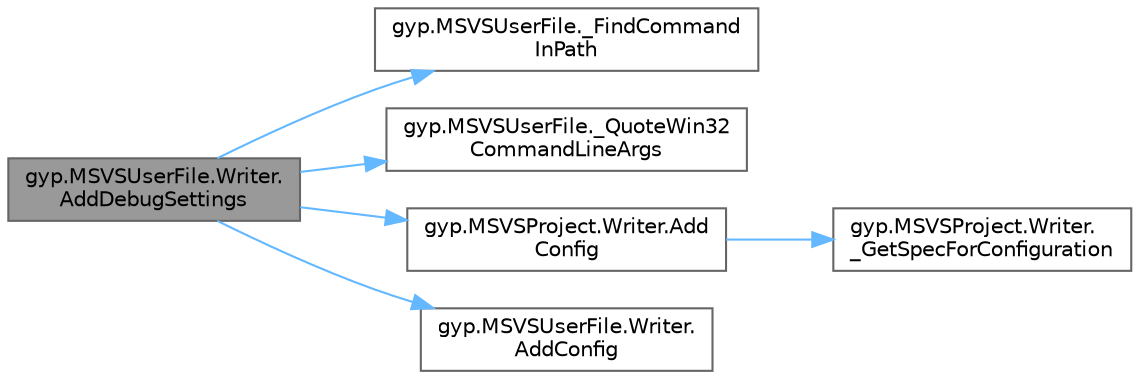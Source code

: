 digraph "gyp.MSVSUserFile.Writer.AddDebugSettings"
{
 // LATEX_PDF_SIZE
  bgcolor="transparent";
  edge [fontname=Helvetica,fontsize=10,labelfontname=Helvetica,labelfontsize=10];
  node [fontname=Helvetica,fontsize=10,shape=box,height=0.2,width=0.4];
  rankdir="LR";
  Node1 [id="Node000001",label="gyp.MSVSUserFile.Writer.\lAddDebugSettings",height=0.2,width=0.4,color="gray40", fillcolor="grey60", style="filled", fontcolor="black",tooltip=" "];
  Node1 -> Node2 [id="edge6_Node000001_Node000002",color="steelblue1",style="solid",tooltip=" "];
  Node2 [id="Node000002",label="gyp.MSVSUserFile._FindCommand\lInPath",height=0.2,width=0.4,color="grey40", fillcolor="white", style="filled",URL="$namespacegyp_1_1_m_s_v_s_user_file.html#a65ee0c63f73c6997c5f32a43fb24ec7d",tooltip=" "];
  Node1 -> Node3 [id="edge7_Node000001_Node000003",color="steelblue1",style="solid",tooltip=" "];
  Node3 [id="Node000003",label="gyp.MSVSUserFile._QuoteWin32\lCommandLineArgs",height=0.2,width=0.4,color="grey40", fillcolor="white", style="filled",URL="$namespacegyp_1_1_m_s_v_s_user_file.html#aaf8013eb25def53d48c775e1e6728d7b",tooltip=" "];
  Node1 -> Node4 [id="edge8_Node000001_Node000004",color="steelblue1",style="solid",tooltip=" "];
  Node4 [id="Node000004",label="gyp.MSVSProject.Writer.Add\lConfig",height=0.2,width=0.4,color="grey40", fillcolor="white", style="filled",URL="$classgyp_1_1_m_s_v_s_project_1_1_writer.html#a497c7de48e32a31e3a266103814e6c31",tooltip=" "];
  Node4 -> Node5 [id="edge9_Node000004_Node000005",color="steelblue1",style="solid",tooltip=" "];
  Node5 [id="Node000005",label="gyp.MSVSProject.Writer.\l_GetSpecForConfiguration",height=0.2,width=0.4,color="grey40", fillcolor="white", style="filled",URL="$classgyp_1_1_m_s_v_s_project_1_1_writer.html#a7940fbf51d144ed58e8c52bedab1fe94",tooltip=" "];
  Node1 -> Node6 [id="edge10_Node000001_Node000006",color="steelblue1",style="solid",tooltip=" "];
  Node6 [id="Node000006",label="gyp.MSVSUserFile.Writer.\lAddConfig",height=0.2,width=0.4,color="grey40", fillcolor="white", style="filled",URL="$classgyp_1_1_m_s_v_s_user_file_1_1_writer.html#afc8569271ba4e60f2e67fcc7e2e5f764",tooltip=" "];
}
